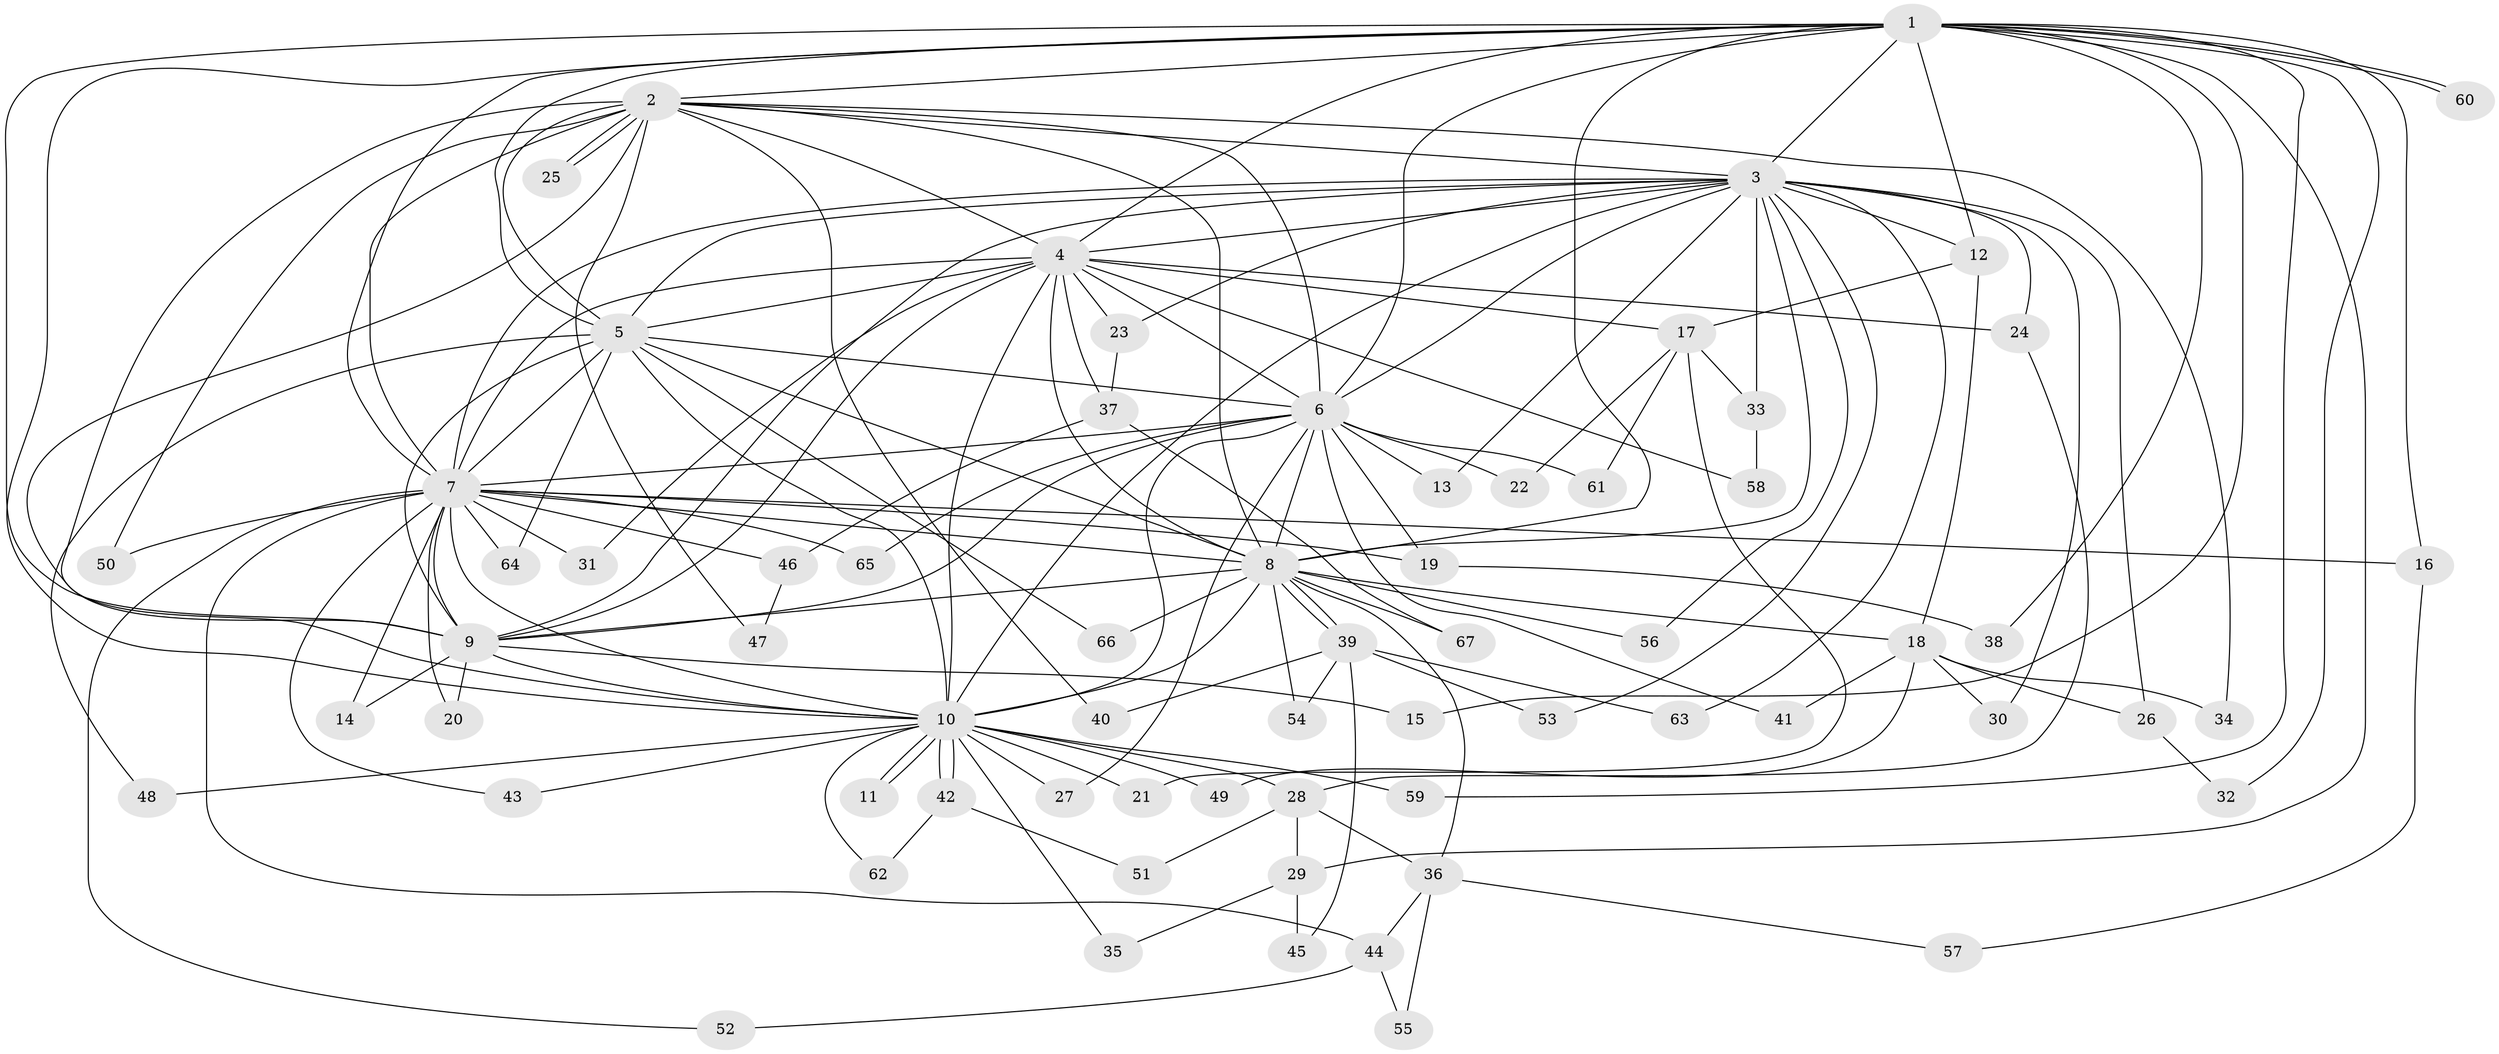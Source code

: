 // coarse degree distribution, {2: 0.2857142857142857, 5: 0.09523809523809523, 1: 0.14285714285714285, 9: 0.09523809523809523, 3: 0.047619047619047616, 13: 0.047619047619047616, 4: 0.14285714285714285, 6: 0.047619047619047616, 7: 0.047619047619047616, 12: 0.047619047619047616}
// Generated by graph-tools (version 1.1) at 2025/36/03/04/25 23:36:30]
// undirected, 67 vertices, 159 edges
graph export_dot {
  node [color=gray90,style=filled];
  1;
  2;
  3;
  4;
  5;
  6;
  7;
  8;
  9;
  10;
  11;
  12;
  13;
  14;
  15;
  16;
  17;
  18;
  19;
  20;
  21;
  22;
  23;
  24;
  25;
  26;
  27;
  28;
  29;
  30;
  31;
  32;
  33;
  34;
  35;
  36;
  37;
  38;
  39;
  40;
  41;
  42;
  43;
  44;
  45;
  46;
  47;
  48;
  49;
  50;
  51;
  52;
  53;
  54;
  55;
  56;
  57;
  58;
  59;
  60;
  61;
  62;
  63;
  64;
  65;
  66;
  67;
  1 -- 2;
  1 -- 3;
  1 -- 4;
  1 -- 5;
  1 -- 6;
  1 -- 7;
  1 -- 8;
  1 -- 9;
  1 -- 10;
  1 -- 12;
  1 -- 15;
  1 -- 16;
  1 -- 29;
  1 -- 32;
  1 -- 38;
  1 -- 59;
  1 -- 60;
  1 -- 60;
  2 -- 3;
  2 -- 4;
  2 -- 5;
  2 -- 6;
  2 -- 7;
  2 -- 8;
  2 -- 9;
  2 -- 10;
  2 -- 25;
  2 -- 25;
  2 -- 34;
  2 -- 40;
  2 -- 47;
  2 -- 50;
  3 -- 4;
  3 -- 5;
  3 -- 6;
  3 -- 7;
  3 -- 8;
  3 -- 9;
  3 -- 10;
  3 -- 12;
  3 -- 13;
  3 -- 23;
  3 -- 24;
  3 -- 26;
  3 -- 30;
  3 -- 33;
  3 -- 53;
  3 -- 56;
  3 -- 63;
  4 -- 5;
  4 -- 6;
  4 -- 7;
  4 -- 8;
  4 -- 9;
  4 -- 10;
  4 -- 17;
  4 -- 23;
  4 -- 24;
  4 -- 31;
  4 -- 37;
  4 -- 58;
  5 -- 6;
  5 -- 7;
  5 -- 8;
  5 -- 9;
  5 -- 10;
  5 -- 48;
  5 -- 64;
  5 -- 66;
  6 -- 7;
  6 -- 8;
  6 -- 9;
  6 -- 10;
  6 -- 13;
  6 -- 19;
  6 -- 22;
  6 -- 27;
  6 -- 41;
  6 -- 61;
  6 -- 65;
  7 -- 8;
  7 -- 9;
  7 -- 10;
  7 -- 14;
  7 -- 16;
  7 -- 19;
  7 -- 20;
  7 -- 31;
  7 -- 43;
  7 -- 44;
  7 -- 46;
  7 -- 50;
  7 -- 52;
  7 -- 64;
  7 -- 65;
  8 -- 9;
  8 -- 10;
  8 -- 18;
  8 -- 36;
  8 -- 39;
  8 -- 39;
  8 -- 54;
  8 -- 56;
  8 -- 66;
  8 -- 67;
  9 -- 10;
  9 -- 14;
  9 -- 15;
  9 -- 20;
  10 -- 11;
  10 -- 11;
  10 -- 21;
  10 -- 27;
  10 -- 28;
  10 -- 35;
  10 -- 42;
  10 -- 42;
  10 -- 43;
  10 -- 48;
  10 -- 49;
  10 -- 59;
  10 -- 62;
  12 -- 17;
  12 -- 18;
  16 -- 57;
  17 -- 21;
  17 -- 22;
  17 -- 33;
  17 -- 61;
  18 -- 26;
  18 -- 30;
  18 -- 34;
  18 -- 41;
  18 -- 49;
  19 -- 38;
  23 -- 37;
  24 -- 28;
  26 -- 32;
  28 -- 29;
  28 -- 36;
  28 -- 51;
  29 -- 35;
  29 -- 45;
  33 -- 58;
  36 -- 44;
  36 -- 55;
  36 -- 57;
  37 -- 46;
  37 -- 67;
  39 -- 40;
  39 -- 45;
  39 -- 53;
  39 -- 54;
  39 -- 63;
  42 -- 51;
  42 -- 62;
  44 -- 52;
  44 -- 55;
  46 -- 47;
}
